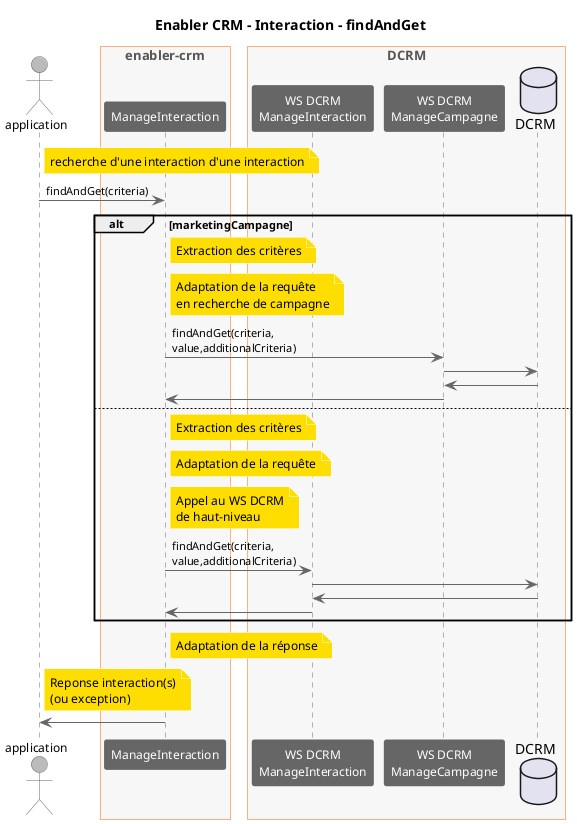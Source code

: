@startuml

skinparam sequence {

            ArrowColor #666666
            ArrowFontSize 11
            ActorBorderColor #666666
            ActorBackgroundColor #BBBBBB
            ActorFontColor black
            ActorFontSize 12
            ActorFontName Arial

            ArrowFontColor Black
            LifeLineBorderColor #666666
            LifeLineBackgroundColor #F7F7F7

            BoxBackgroundColor #F7F7F7
            BoxBorderColor #FF6600
            BoxFontName Arial
            BoxFontSize 12
            BoxFontColor #555555

            ParticipantBorderColor #666666
            ParticipantBackgroundColor #666666
            ParticipantFontName Arial
            ParticipantFontSize 12
            ParticipantFontColor white

            TitleFontSize 12
            GroupFontSize 11
            GroupHeaderFontSize 11
            DividerFontSize 11
}

skinparam noteBackgroundColor #FEDE00
skinparam noteFontSize 12
skinparam noteFontName Arial
skinparam noteFontColor black
skinparam noteBorderColor white

title Enabler CRM - Interaction - findAndGet

Actor application

box "enabler-crm"
participant ManageInteraction
end box

box "DCRM"
participant "WS DCRM\nManageInteraction" as ManageInteractionDCRM
participant "WS DCRM\nManageCampagne" as ManageCampagneDCRM
database DCRM as DBDCRM
end box

note right of application
recherche d'une interaction d'une interaction
end note

application -> ManageInteraction : findAndGet(criteria)
alt marketingCampagne
note right of ManageInteraction
Extraction des critères
end note

note right of ManageInteraction
Adaptation de la requête 
en recherche de campagne
end note
ManageInteraction ->  ManageCampagneDCRM : findAndGet(criteria,\nvalue,additionalCriteria)
ManageCampagneDCRM -> DBDCRM
ManageCampagneDCRM <- DBDCRM

ManageInteraction <- ManageCampagneDCRM

else 
note right of ManageInteraction
Extraction des critères
end note

note right of ManageInteraction
Adaptation de la requête
end note

note right of ManageInteraction
Appel au WS DCRM
de haut-niveau
end note

ManageInteraction ->  ManageInteractionDCRM : findAndGet(criteria,\nvalue,additionalCriteria)
ManageInteractionDCRM -> DBDCRM
ManageInteractionDCRM <- DBDCRM

ManageInteraction <- ManageInteractionDCRM
end
note right of ManageInteraction
Adaptation de la réponse
end note

note right of application
Reponse interaction(s)
(ou exception)
end note

application <- ManageInteraction

@enduml
